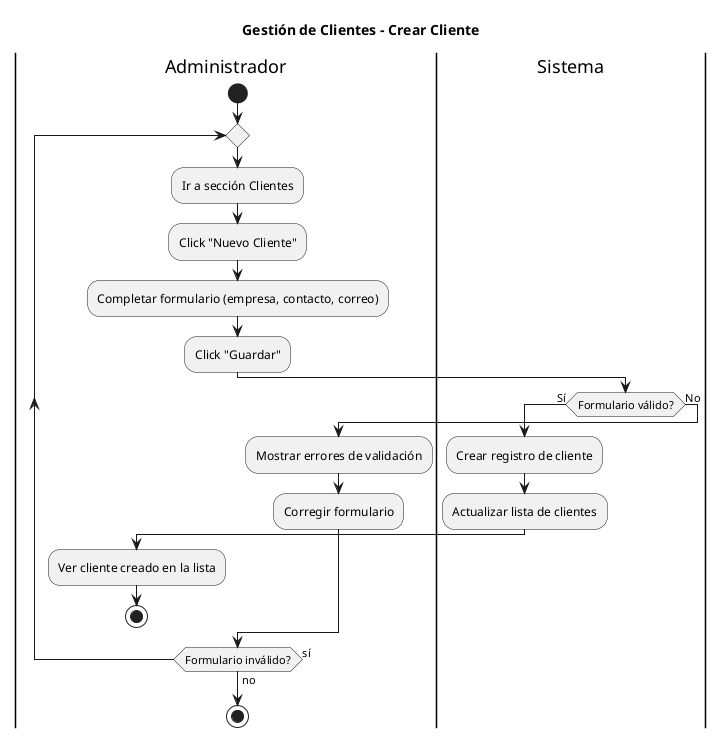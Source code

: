 @startuml
title Gestión de Clientes - Crear Cliente
|Administrador|
start
repeat
  :Ir a sección Clientes;
  :Click "Nuevo Cliente";
  :Completar formulario (empresa, contacto, correo);
  :Click "Guardar";

  |Sistema|
  if (Formulario válido?) then (Sí)
    :Crear registro de cliente;
    :Actualizar lista de clientes;
    |Administrador|
    :Ver cliente creado en la lista;
    stop
  else (No)
    :Mostrar errores de validación;
    |Administrador|
    :Corregir formulario;
  endif
repeat while (Formulario inválido?) is (sí) not (no)
stop
@enduml
